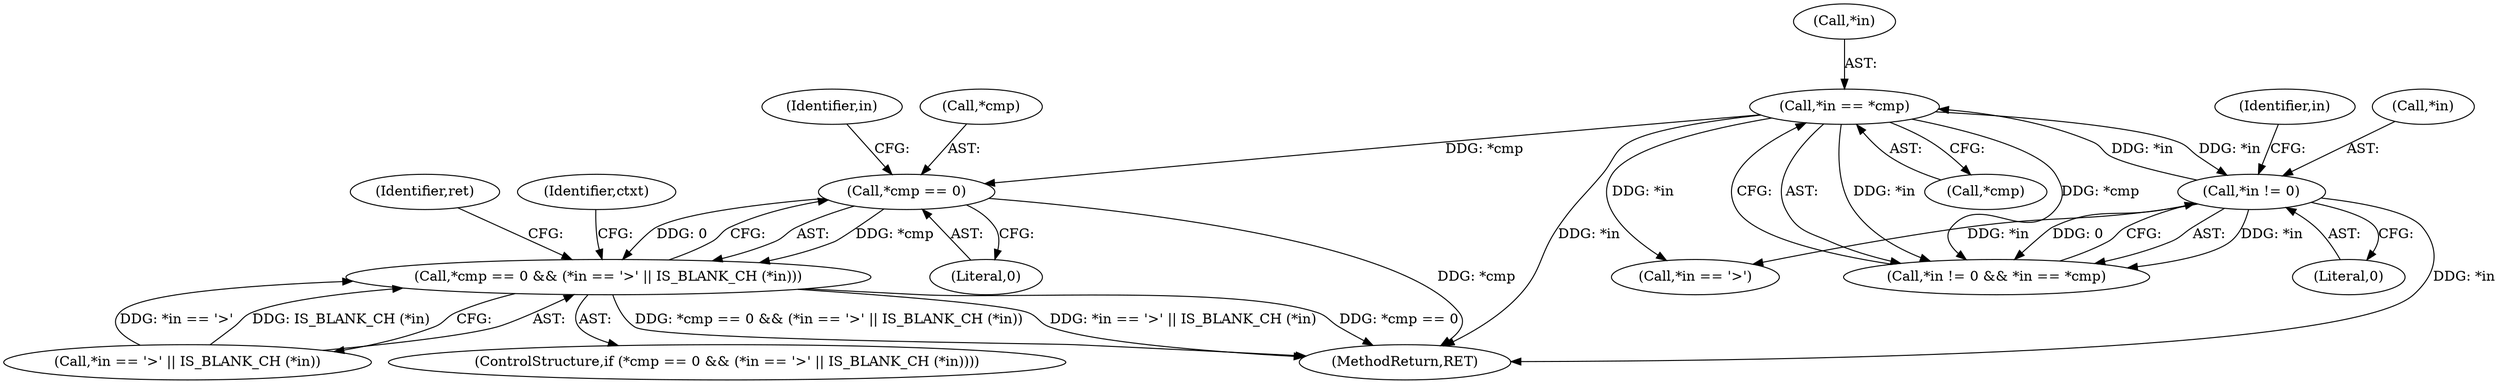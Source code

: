 digraph "0_Chrome_d0947db40187f4708c58e64cbd6013faf9eddeed_26@pointer" {
"1000153" [label="(Call,*cmp == 0)"];
"1000135" [label="(Call,*in == *cmp)"];
"1000131" [label="(Call,*in != 0)"];
"1000152" [label="(Call,*cmp == 0 && (*in == '>' || IS_BLANK_CH (*in)))"];
"1000152" [label="(Call,*cmp == 0 && (*in == '>' || IS_BLANK_CH (*in)))"];
"1000158" [label="(Call,*in == '>')"];
"1000154" [label="(Call,*cmp)"];
"1000138" [label="(Call,*cmp)"];
"1000134" [label="(Literal,0)"];
"1000156" [label="(Literal,0)"];
"1000178" [label="(Identifier,ret)"];
"1000137" [label="(Identifier,in)"];
"1000157" [label="(Call,*in == '>' || IS_BLANK_CH (*in))"];
"1000153" [label="(Call,*cmp == 0)"];
"1000151" [label="(ControlStructure,if (*cmp == 0 && (*in == '>' || IS_BLANK_CH (*in))))"];
"1000131" [label="(Call,*in != 0)"];
"1000192" [label="(MethodReturn,RET)"];
"1000136" [label="(Call,*in)"];
"1000130" [label="(Call,*in != 0 && *in == *cmp)"];
"1000160" [label="(Identifier,in)"];
"1000132" [label="(Call,*in)"];
"1000135" [label="(Call,*in == *cmp)"];
"1000169" [label="(Identifier,ctxt)"];
"1000153" -> "1000152"  [label="AST: "];
"1000153" -> "1000156"  [label="CFG: "];
"1000154" -> "1000153"  [label="AST: "];
"1000156" -> "1000153"  [label="AST: "];
"1000160" -> "1000153"  [label="CFG: "];
"1000152" -> "1000153"  [label="CFG: "];
"1000153" -> "1000192"  [label="DDG: *cmp"];
"1000153" -> "1000152"  [label="DDG: *cmp"];
"1000153" -> "1000152"  [label="DDG: 0"];
"1000135" -> "1000153"  [label="DDG: *cmp"];
"1000135" -> "1000130"  [label="AST: "];
"1000135" -> "1000138"  [label="CFG: "];
"1000136" -> "1000135"  [label="AST: "];
"1000138" -> "1000135"  [label="AST: "];
"1000130" -> "1000135"  [label="CFG: "];
"1000135" -> "1000192"  [label="DDG: *in"];
"1000135" -> "1000131"  [label="DDG: *in"];
"1000135" -> "1000130"  [label="DDG: *in"];
"1000135" -> "1000130"  [label="DDG: *cmp"];
"1000131" -> "1000135"  [label="DDG: *in"];
"1000135" -> "1000158"  [label="DDG: *in"];
"1000131" -> "1000130"  [label="AST: "];
"1000131" -> "1000134"  [label="CFG: "];
"1000132" -> "1000131"  [label="AST: "];
"1000134" -> "1000131"  [label="AST: "];
"1000137" -> "1000131"  [label="CFG: "];
"1000130" -> "1000131"  [label="CFG: "];
"1000131" -> "1000192"  [label="DDG: *in"];
"1000131" -> "1000130"  [label="DDG: *in"];
"1000131" -> "1000130"  [label="DDG: 0"];
"1000131" -> "1000158"  [label="DDG: *in"];
"1000152" -> "1000151"  [label="AST: "];
"1000152" -> "1000157"  [label="CFG: "];
"1000157" -> "1000152"  [label="AST: "];
"1000169" -> "1000152"  [label="CFG: "];
"1000178" -> "1000152"  [label="CFG: "];
"1000152" -> "1000192"  [label="DDG: *in == '>' || IS_BLANK_CH (*in)"];
"1000152" -> "1000192"  [label="DDG: *cmp == 0"];
"1000152" -> "1000192"  [label="DDG: *cmp == 0 && (*in == '>' || IS_BLANK_CH (*in))"];
"1000157" -> "1000152"  [label="DDG: *in == '>'"];
"1000157" -> "1000152"  [label="DDG: IS_BLANK_CH (*in)"];
}
